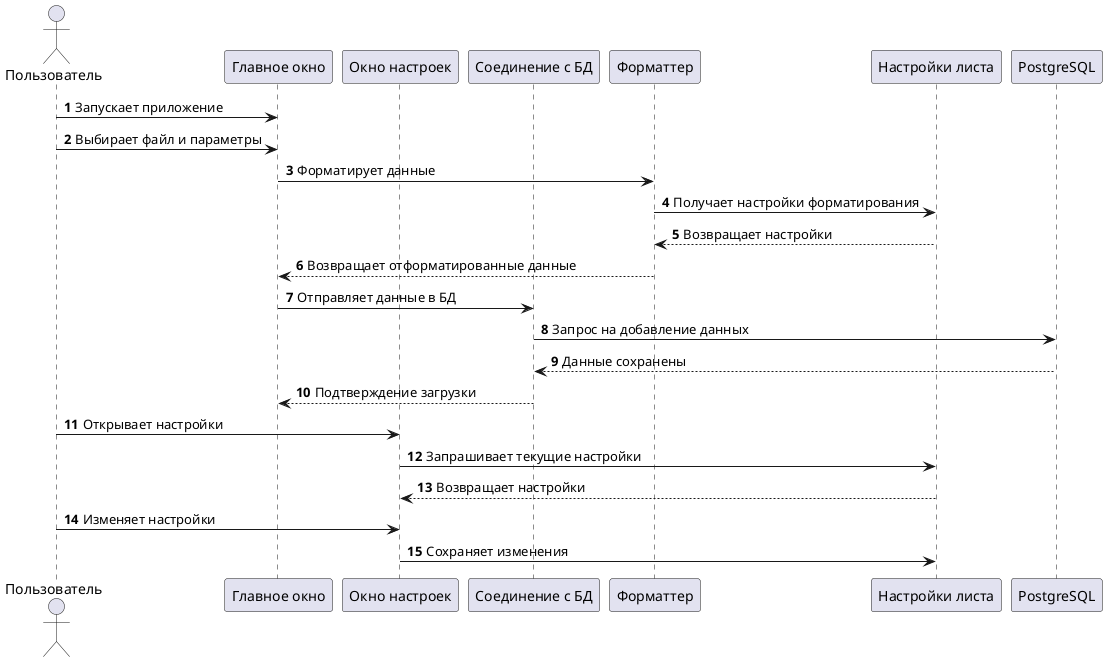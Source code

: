 @startuml sequence
autonumber

actor Пользователь
participant "Главное окно" as main_w
participant "Окно настроек" as stngs_w
participant "Соединение с БД" as db_conn
participant "Форматтер" as format
participant "Настройки листа" as sheet_settings
participant "PostgreSQL" as postgre

Пользователь -> main_w : Запускает приложение
Пользователь -> main_w : Выбирает файл и параметры
main_w -> format : Форматирует данные
format -> sheet_settings : Получает настройки форматирования
sheet_settings --> format : Возвращает настройки

format --> main_w : Возвращает отформатированные данные
main_w -> db_conn : Отправляет данные в БД
db_conn -> postgre : Запрос на добавление данных
postgre --> db_conn : Данные сохранены
db_conn --> main_w : Подтверждение загрузки

Пользователь -> stngs_w : Открывает настройки
stngs_w -> sheet_settings : Запрашивает текущие настройки
sheet_settings --> stngs_w : Возвращает настройки
Пользователь -> stngs_w : Изменяет настройки
stngs_w -> sheet_settings : Сохраняет изменения

@enduml

